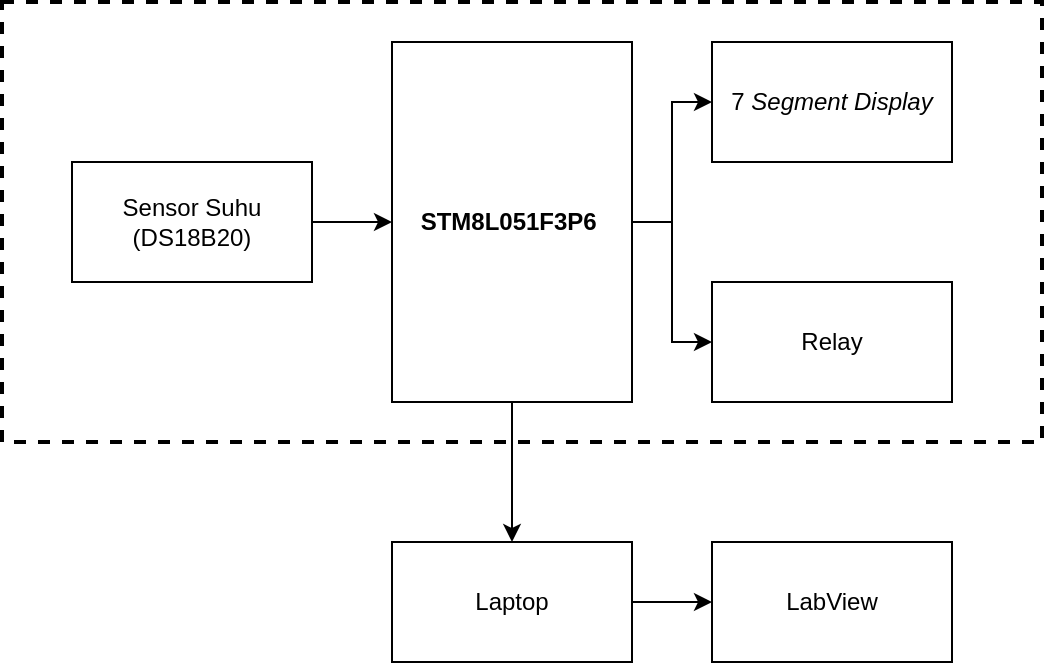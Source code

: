 <mxfile version="21.2.8" type="device">
  <diagram name="Page-1" id="QvMJFh_qm4ynFKdnOONb">
    <mxGraphModel dx="1036" dy="654" grid="1" gridSize="10" guides="1" tooltips="1" connect="1" arrows="1" fold="1" page="1" pageScale="1" pageWidth="850" pageHeight="1100" math="0" shadow="0">
      <root>
        <mxCell id="0" />
        <mxCell id="1" parent="0" />
        <mxCell id="iB8qdGyIxL343Q4SuZHE-5" style="edgeStyle=orthogonalEdgeStyle;rounded=0;orthogonalLoop=1;jettySize=auto;html=1;entryX=0;entryY=0.5;entryDx=0;entryDy=0;" edge="1" parent="1" source="iB8qdGyIxL343Q4SuZHE-1" target="iB8qdGyIxL343Q4SuZHE-3">
          <mxGeometry relative="1" as="geometry" />
        </mxCell>
        <mxCell id="iB8qdGyIxL343Q4SuZHE-6" style="edgeStyle=orthogonalEdgeStyle;rounded=0;orthogonalLoop=1;jettySize=auto;html=1;entryX=0;entryY=0.5;entryDx=0;entryDy=0;" edge="1" parent="1" source="iB8qdGyIxL343Q4SuZHE-1" target="iB8qdGyIxL343Q4SuZHE-4">
          <mxGeometry relative="1" as="geometry" />
        </mxCell>
        <mxCell id="iB8qdGyIxL343Q4SuZHE-12" style="edgeStyle=orthogonalEdgeStyle;rounded=0;orthogonalLoop=1;jettySize=auto;html=1;entryX=0.5;entryY=0;entryDx=0;entryDy=0;" edge="1" parent="1" source="iB8qdGyIxL343Q4SuZHE-1" target="iB8qdGyIxL343Q4SuZHE-8">
          <mxGeometry relative="1" as="geometry" />
        </mxCell>
        <mxCell id="iB8qdGyIxL343Q4SuZHE-1" value="STM8L051F3P6&amp;nbsp;" style="rounded=0;whiteSpace=wrap;html=1;fontStyle=1" vertex="1" parent="1">
          <mxGeometry x="360" y="200" width="120" height="180" as="geometry" />
        </mxCell>
        <mxCell id="iB8qdGyIxL343Q4SuZHE-7" style="edgeStyle=orthogonalEdgeStyle;rounded=0;orthogonalLoop=1;jettySize=auto;html=1;entryX=0;entryY=0.5;entryDx=0;entryDy=0;" edge="1" parent="1" source="iB8qdGyIxL343Q4SuZHE-2" target="iB8qdGyIxL343Q4SuZHE-1">
          <mxGeometry relative="1" as="geometry" />
        </mxCell>
        <mxCell id="iB8qdGyIxL343Q4SuZHE-2" value="Sensor Suhu&lt;br&gt;(DS18B20)" style="rounded=0;whiteSpace=wrap;html=1;" vertex="1" parent="1">
          <mxGeometry x="200" y="260" width="120" height="60" as="geometry" />
        </mxCell>
        <mxCell id="iB8qdGyIxL343Q4SuZHE-3" value="7&lt;i&gt; Segment Display&lt;/i&gt;" style="rounded=0;whiteSpace=wrap;html=1;" vertex="1" parent="1">
          <mxGeometry x="520" y="200" width="120" height="60" as="geometry" />
        </mxCell>
        <mxCell id="iB8qdGyIxL343Q4SuZHE-4" value="Relay" style="rounded=0;whiteSpace=wrap;html=1;" vertex="1" parent="1">
          <mxGeometry x="520" y="320" width="120" height="60" as="geometry" />
        </mxCell>
        <mxCell id="iB8qdGyIxL343Q4SuZHE-10" style="edgeStyle=orthogonalEdgeStyle;rounded=0;orthogonalLoop=1;jettySize=auto;html=1;entryX=0;entryY=0.5;entryDx=0;entryDy=0;" edge="1" parent="1" source="iB8qdGyIxL343Q4SuZHE-8" target="iB8qdGyIxL343Q4SuZHE-9">
          <mxGeometry relative="1" as="geometry" />
        </mxCell>
        <mxCell id="iB8qdGyIxL343Q4SuZHE-8" value="Laptop" style="rounded=0;whiteSpace=wrap;html=1;" vertex="1" parent="1">
          <mxGeometry x="360" y="450" width="120" height="60" as="geometry" />
        </mxCell>
        <mxCell id="iB8qdGyIxL343Q4SuZHE-9" value="LabView&lt;br&gt;" style="rounded=0;whiteSpace=wrap;html=1;" vertex="1" parent="1">
          <mxGeometry x="520" y="450" width="120" height="60" as="geometry" />
        </mxCell>
        <mxCell id="iB8qdGyIxL343Q4SuZHE-13" value="" style="rounded=0;whiteSpace=wrap;html=1;dashed=1;fillColor=none;strokeWidth=2;" vertex="1" parent="1">
          <mxGeometry x="165" y="180" width="520" height="220" as="geometry" />
        </mxCell>
      </root>
    </mxGraphModel>
  </diagram>
</mxfile>

